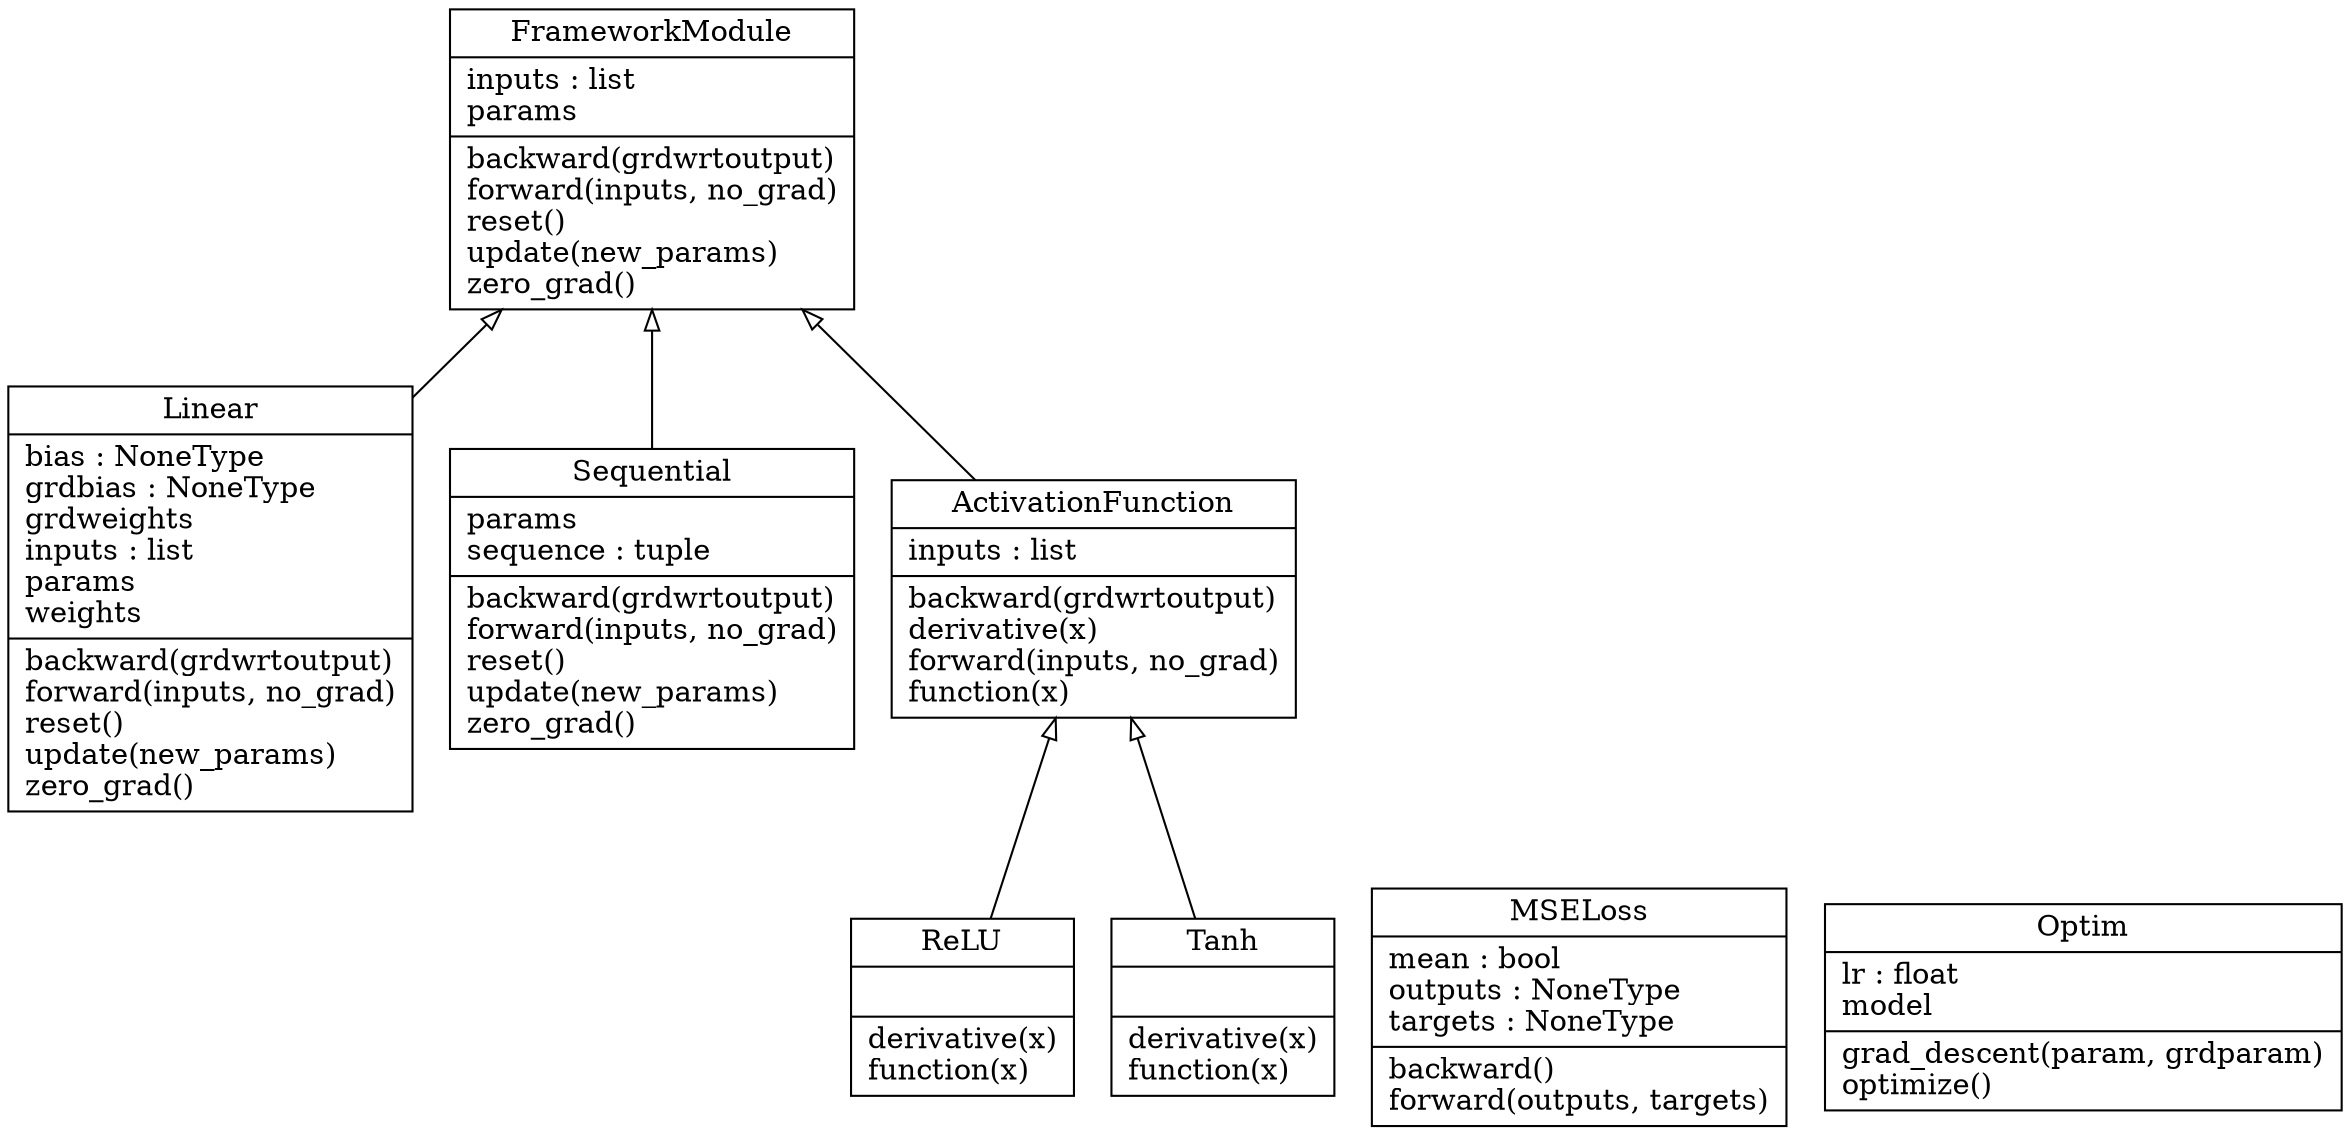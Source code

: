 digraph "classes" {
charset="utf-8"
rankdir=BT
"0" [label="{ActivationFunction|inputs : list\l|backward(grdwrtoutput)\lderivative(x)\lforward(inputs, no_grad)\lfunction(x)\l}", shape="record"];
"1" [label="{FrameworkModule|inputs : list\lparams\l|backward(grdwrtoutput)\lforward(inputs, no_grad)\lreset()\lupdate(new_params)\lzero_grad()\l}", shape="record"];
"2" [label="{Linear|bias : NoneType\lgrdbias : NoneType\lgrdweights\linputs : list\lparams\lweights\l|backward(grdwrtoutput)\lforward(inputs, no_grad)\lreset()\lupdate(new_params)\lzero_grad()\l}", shape="record"];
"3" [label="{MSELoss|mean : bool\loutputs : NoneType\ltargets : NoneType\l|backward()\lforward(outputs, targets)\l}", shape="record"];
"4" [label="{Optim|lr : float\lmodel\l|grad_descent(param, grdparam)\loptimize()\l}", shape="record"];
"5" [label="{ReLU|\l|derivative(x)\lfunction(x)\l}", shape="record"];
"6" [label="{Sequential|params\lsequence : tuple\l|backward(grdwrtoutput)\lforward(inputs, no_grad)\lreset()\lupdate(new_params)\lzero_grad()\l}", shape="record"];
"7" [label="{Tanh|\l|derivative(x)\lfunction(x)\l}", shape="record"];
"0" -> "1" [arrowhead="empty", arrowtail="none"];
"2" -> "1" [arrowhead="empty", arrowtail="none"];
"5" -> "0" [arrowhead="empty", arrowtail="none"];
"6" -> "1" [arrowhead="empty", arrowtail="none"];
"7" -> "0" [arrowhead="empty", arrowtail="none"];
}
